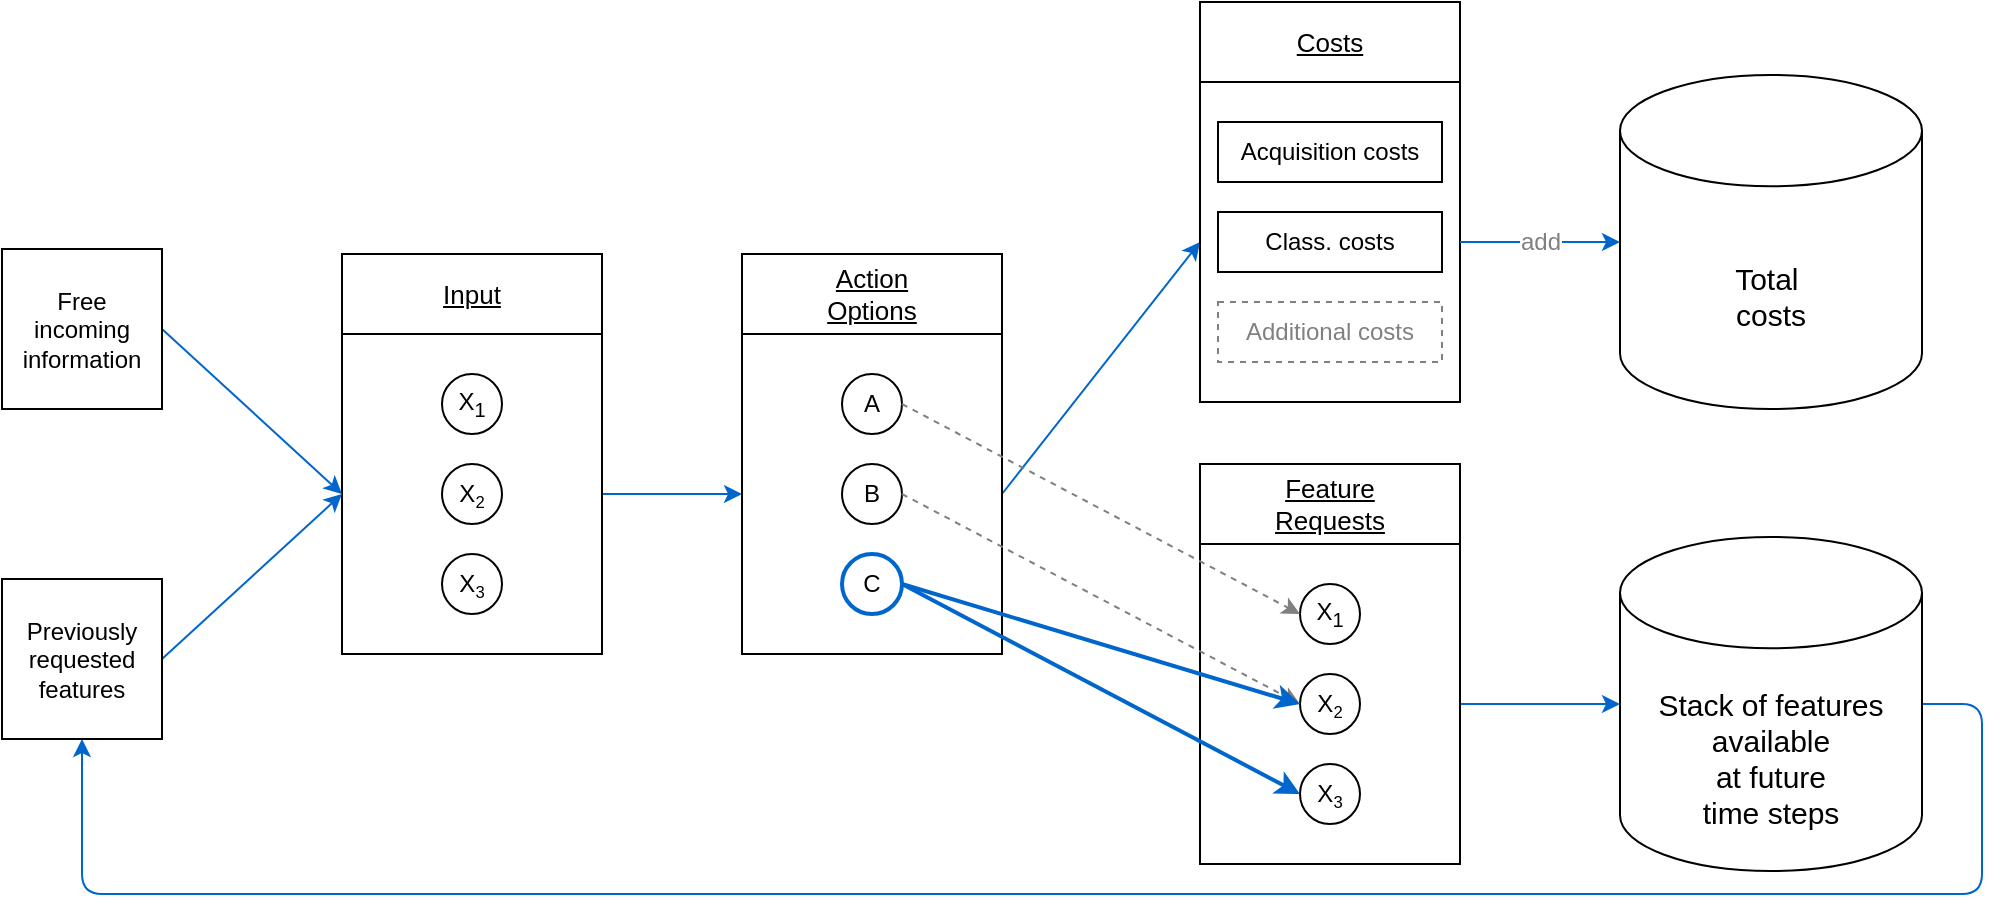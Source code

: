 <mxfile>
    <diagram name="Copy of Page-1" id="kZKNEYTjuFX22oQ4ZyET">
        <mxGraphModel dx="1640" dy="1329" grid="1" gridSize="10" guides="1" tooltips="1" connect="1" arrows="1" fold="1" page="1" pageScale="1" pageWidth="1169" pageHeight="827" math="0" shadow="0">
            <root>
                <mxCell id="bHx7RATUn0veEgDF6JpA-0"/>
                <mxCell id="bHx7RATUn0veEgDF6JpA-1" parent="bHx7RATUn0veEgDF6JpA-0"/>
                <mxCell id="bHx7RATUn0veEgDF6JpA-2" style="edgeStyle=none;html=1;exitX=1;exitY=0.5;exitDx=0;exitDy=0;entryX=0;entryY=0.5;entryDx=0;entryDy=0;fontSize=12;fontColor=#808080;strokeColor=#0066CC;" parent="bHx7RATUn0veEgDF6JpA-1" source="bHx7RATUn0veEgDF6JpA-3" target="bHx7RATUn0veEgDF6JpA-9" edge="1">
                    <mxGeometry relative="1" as="geometry"/>
                </mxCell>
                <mxCell id="bHx7RATUn0veEgDF6JpA-3" value="" style="rounded=0;whiteSpace=wrap;html=1;" parent="bHx7RATUn0veEgDF6JpA-1" vertex="1">
                    <mxGeometry x="210" y="330" width="130" height="160" as="geometry"/>
                </mxCell>
                <mxCell id="bHx7RATUn0veEgDF6JpA-4" value="X&lt;sub&gt;1&lt;/sub&gt;" style="ellipse;whiteSpace=wrap;html=1;aspect=fixed;" parent="bHx7RATUn0veEgDF6JpA-1" vertex="1">
                    <mxGeometry x="260" y="350" width="30" height="30" as="geometry"/>
                </mxCell>
                <mxCell id="bHx7RATUn0veEgDF6JpA-5" value="X&lt;span style=&quot;font-size: 10px;&quot;&gt;&lt;sub&gt;2&lt;/sub&gt;&lt;/span&gt;" style="ellipse;whiteSpace=wrap;html=1;aspect=fixed;" parent="bHx7RATUn0veEgDF6JpA-1" vertex="1">
                    <mxGeometry x="260" y="395" width="30" height="30" as="geometry"/>
                </mxCell>
                <mxCell id="bHx7RATUn0veEgDF6JpA-6" value="X&lt;span style=&quot;font-size: 10px;&quot;&gt;&lt;sub&gt;3&lt;/sub&gt;&lt;/span&gt;" style="ellipse;whiteSpace=wrap;html=1;aspect=fixed;" parent="bHx7RATUn0veEgDF6JpA-1" vertex="1">
                    <mxGeometry x="260" y="440" width="30" height="30" as="geometry"/>
                </mxCell>
                <mxCell id="bHx7RATUn0veEgDF6JpA-7" value="Input" style="rounded=0;whiteSpace=wrap;html=1;strokeColor=default;fontStyle=4;fontSize=13;" parent="bHx7RATUn0veEgDF6JpA-1" vertex="1">
                    <mxGeometry x="210" y="290" width="130" height="40" as="geometry"/>
                </mxCell>
                <mxCell id="bHx7RATUn0veEgDF6JpA-8" style="edgeStyle=none;html=1;exitX=1;exitY=0.5;exitDx=0;exitDy=0;entryX=0;entryY=0.5;entryDx=0;entryDy=0;fontSize=12;fontColor=#000000;strokeColor=#0066CC;" parent="bHx7RATUn0veEgDF6JpA-1" source="bHx7RATUn0veEgDF6JpA-9" target="bHx7RATUn0veEgDF6JpA-17" edge="1">
                    <mxGeometry relative="1" as="geometry"/>
                </mxCell>
                <mxCell id="bHx7RATUn0veEgDF6JpA-9" value="" style="rounded=0;whiteSpace=wrap;html=1;" parent="bHx7RATUn0veEgDF6JpA-1" vertex="1">
                    <mxGeometry x="410" y="330" width="130" height="160" as="geometry"/>
                </mxCell>
                <mxCell id="bHx7RATUn0veEgDF6JpA-10" value="A" style="ellipse;whiteSpace=wrap;html=1;aspect=fixed;" parent="bHx7RATUn0veEgDF6JpA-1" vertex="1">
                    <mxGeometry x="460" y="350" width="30" height="30" as="geometry"/>
                </mxCell>
                <mxCell id="bHx7RATUn0veEgDF6JpA-11" value="B" style="ellipse;whiteSpace=wrap;html=1;aspect=fixed;" parent="bHx7RATUn0veEgDF6JpA-1" vertex="1">
                    <mxGeometry x="460" y="395" width="30" height="30" as="geometry"/>
                </mxCell>
                <mxCell id="bHx7RATUn0veEgDF6JpA-12" value="C" style="ellipse;whiteSpace=wrap;html=1;aspect=fixed;strokeColor=#0066CC;strokeWidth=2;" parent="bHx7RATUn0veEgDF6JpA-1" vertex="1">
                    <mxGeometry x="460" y="440" width="30" height="30" as="geometry"/>
                </mxCell>
                <mxCell id="bHx7RATUn0veEgDF6JpA-13" value="Action&lt;br&gt;Options" style="rounded=0;whiteSpace=wrap;html=1;strokeColor=default;fontStyle=4;fontSize=13;" parent="bHx7RATUn0veEgDF6JpA-1" vertex="1">
                    <mxGeometry x="410" y="290" width="130" height="40" as="geometry"/>
                </mxCell>
                <mxCell id="bHx7RATUn0veEgDF6JpA-14" style="edgeStyle=none;html=1;exitX=1;exitY=0.5;exitDx=0;exitDy=0;entryX=0;entryY=0.5;entryDx=0;entryDy=0;entryPerimeter=0;fontSize=12;fontColor=#808080;strokeColor=#0066CC;" parent="bHx7RATUn0veEgDF6JpA-1" source="bHx7RATUn0veEgDF6JpA-15" target="bHx7RATUn0veEgDF6JpA-23" edge="1">
                    <mxGeometry relative="1" as="geometry"/>
                </mxCell>
                <mxCell id="bHx7RATUn0veEgDF6JpA-15" value="" style="rounded=0;whiteSpace=wrap;html=1;" parent="bHx7RATUn0veEgDF6JpA-1" vertex="1">
                    <mxGeometry x="639" y="435" width="130" height="160" as="geometry"/>
                </mxCell>
                <mxCell id="bHx7RATUn0veEgDF6JpA-16" value="Feature &lt;br&gt;Requests" style="rounded=0;whiteSpace=wrap;html=1;strokeColor=default;fontStyle=4;fontSize=13;" parent="bHx7RATUn0veEgDF6JpA-1" vertex="1">
                    <mxGeometry x="639" y="395" width="130" height="40" as="geometry"/>
                </mxCell>
                <mxCell id="bHx7RATUn0veEgDF6JpA-17" value="" style="rounded=0;whiteSpace=wrap;html=1;" parent="bHx7RATUn0veEgDF6JpA-1" vertex="1">
                    <mxGeometry x="639" y="204" width="130" height="160" as="geometry"/>
                </mxCell>
                <mxCell id="bHx7RATUn0veEgDF6JpA-21" value="Costs" style="rounded=0;whiteSpace=wrap;html=1;strokeColor=default;fontStyle=4;fontSize=13;" parent="bHx7RATUn0veEgDF6JpA-1" vertex="1">
                    <mxGeometry x="639" y="164" width="130" height="40" as="geometry"/>
                </mxCell>
                <mxCell id="bHx7RATUn0veEgDF6JpA-22" style="edgeStyle=none;html=1;exitX=1;exitY=0.5;exitDx=0;exitDy=0;exitPerimeter=0;entryX=0.5;entryY=1;entryDx=0;entryDy=0;fontSize=12;fontColor=#000000;strokeColor=#0066CC;" parent="bHx7RATUn0veEgDF6JpA-1" source="bHx7RATUn0veEgDF6JpA-23" target="bHx7RATUn0veEgDF6JpA-30" edge="1">
                    <mxGeometry relative="1" as="geometry">
                        <Array as="points">
                            <mxPoint x="1030" y="515"/>
                            <mxPoint x="1030" y="610"/>
                            <mxPoint x="80" y="610"/>
                        </Array>
                    </mxGeometry>
                </mxCell>
                <mxCell id="bHx7RATUn0veEgDF6JpA-23" value="&lt;br&gt;&lt;br&gt;&lt;br&gt;Stack of features&lt;br&gt;available&lt;br&gt;at future&lt;br&gt;time steps" style="strokeWidth=1;html=1;shape=mxgraph.flowchart.database;whiteSpace=wrap;fontSize=15;" parent="bHx7RATUn0veEgDF6JpA-1" vertex="1">
                    <mxGeometry x="849" y="431.5" width="151" height="167" as="geometry"/>
                </mxCell>
                <mxCell id="bHx7RATUn0veEgDF6JpA-24" value="&lt;br&gt;&lt;br&gt;&lt;br&gt;Total&amp;nbsp;&lt;br&gt;costs" style="strokeWidth=1;html=1;shape=mxgraph.flowchart.database;whiteSpace=wrap;fontSize=15;" parent="bHx7RATUn0veEgDF6JpA-1" vertex="1">
                    <mxGeometry x="849" y="200.5" width="151" height="167" as="geometry"/>
                </mxCell>
                <mxCell id="bHx7RATUn0veEgDF6JpA-25" value="" style="endArrow=classic;html=1;fontSize=12;fontColor=#808080;entryX=0;entryY=0.5;entryDx=0;entryDy=0;entryPerimeter=0;exitX=1;exitY=0.5;exitDx=0;exitDy=0;strokeColor=#0066CC;" parent="bHx7RATUn0veEgDF6JpA-1" source="bHx7RATUn0veEgDF6JpA-17" target="bHx7RATUn0veEgDF6JpA-24" edge="1">
                    <mxGeometry relative="1" as="geometry">
                        <mxPoint x="530" y="351" as="sourcePoint"/>
                        <mxPoint x="630" y="351" as="targetPoint"/>
                    </mxGeometry>
                </mxCell>
                <mxCell id="bHx7RATUn0veEgDF6JpA-26" value="add" style="edgeLabel;resizable=0;html=1;align=center;verticalAlign=middle;dashed=1;strokeColor=#808080;strokeWidth=1;fontSize=12;fontColor=#808080;" parent="bHx7RATUn0veEgDF6JpA-25" connectable="0" vertex="1">
                    <mxGeometry relative="1" as="geometry"/>
                </mxCell>
                <mxCell id="bHx7RATUn0veEgDF6JpA-27" style="edgeStyle=none;html=1;exitX=1;exitY=0.5;exitDx=0;exitDy=0;fontSize=12;fontColor=#000000;strokeColor=#0066CC;" parent="bHx7RATUn0veEgDF6JpA-1" source="bHx7RATUn0veEgDF6JpA-28" edge="1">
                    <mxGeometry relative="1" as="geometry">
                        <mxPoint x="210" y="410" as="targetPoint"/>
                    </mxGeometry>
                </mxCell>
                <mxCell id="bHx7RATUn0veEgDF6JpA-28" value="Free&lt;br&gt;incoming&lt;br&gt;information" style="whiteSpace=wrap;html=1;aspect=fixed;strokeColor=#000000;strokeWidth=1;fontSize=12;fontColor=#000000;" parent="bHx7RATUn0veEgDF6JpA-1" vertex="1">
                    <mxGeometry x="40" y="287.5" width="80" height="80" as="geometry"/>
                </mxCell>
                <mxCell id="bHx7RATUn0veEgDF6JpA-29" style="edgeStyle=none;html=1;exitX=1;exitY=0.5;exitDx=0;exitDy=0;entryX=0;entryY=0.5;entryDx=0;entryDy=0;fontSize=12;fontColor=#000000;strokeColor=#0066CC;" parent="bHx7RATUn0veEgDF6JpA-1" source="bHx7RATUn0veEgDF6JpA-30" target="bHx7RATUn0veEgDF6JpA-3" edge="1">
                    <mxGeometry relative="1" as="geometry"/>
                </mxCell>
                <mxCell id="bHx7RATUn0veEgDF6JpA-30" value="Previously requested features" style="whiteSpace=wrap;html=1;aspect=fixed;strokeColor=#000000;strokeWidth=1;fontSize=12;fontColor=#000000;" parent="bHx7RATUn0veEgDF6JpA-1" vertex="1">
                    <mxGeometry x="40" y="452.5" width="80" height="80" as="geometry"/>
                </mxCell>
                <mxCell id="bHx7RATUn0veEgDF6JpA-31" value="X&lt;sub&gt;1&lt;/sub&gt;" style="ellipse;whiteSpace=wrap;html=1;aspect=fixed;" parent="bHx7RATUn0veEgDF6JpA-1" vertex="1">
                    <mxGeometry x="689" y="455" width="30" height="30" as="geometry"/>
                </mxCell>
                <mxCell id="bHx7RATUn0veEgDF6JpA-32" value="X&lt;span style=&quot;font-size: 10px;&quot;&gt;&lt;sub&gt;2&lt;/sub&gt;&lt;/span&gt;" style="ellipse;whiteSpace=wrap;html=1;aspect=fixed;" parent="bHx7RATUn0veEgDF6JpA-1" vertex="1">
                    <mxGeometry x="689" y="500" width="30" height="30" as="geometry"/>
                </mxCell>
                <mxCell id="bHx7RATUn0veEgDF6JpA-33" value="X&lt;span style=&quot;font-size: 10px;&quot;&gt;&lt;sub&gt;3&lt;/sub&gt;&lt;/span&gt;" style="ellipse;whiteSpace=wrap;html=1;aspect=fixed;" parent="bHx7RATUn0veEgDF6JpA-1" vertex="1">
                    <mxGeometry x="689" y="545" width="30" height="30" as="geometry"/>
                </mxCell>
                <mxCell id="bHx7RATUn0veEgDF6JpA-34" style="edgeStyle=none;html=1;exitX=1;exitY=0.5;exitDx=0;exitDy=0;entryX=0;entryY=0.5;entryDx=0;entryDy=0;fontSize=12;fontColor=#000000;dashed=1;strokeColor=#808080;" parent="bHx7RATUn0veEgDF6JpA-1" source="bHx7RATUn0veEgDF6JpA-10" target="bHx7RATUn0veEgDF6JpA-31" edge="1">
                    <mxGeometry relative="1" as="geometry"/>
                </mxCell>
                <mxCell id="bHx7RATUn0veEgDF6JpA-35" style="edgeStyle=none;html=1;exitX=1;exitY=0.5;exitDx=0;exitDy=0;entryX=0;entryY=0.5;entryDx=0;entryDy=0;fontSize=12;fontColor=#000000;dashed=1;strokeColor=#808080;" parent="bHx7RATUn0veEgDF6JpA-1" source="bHx7RATUn0veEgDF6JpA-11" target="bHx7RATUn0veEgDF6JpA-32" edge="1">
                    <mxGeometry relative="1" as="geometry"/>
                </mxCell>
                <mxCell id="bHx7RATUn0veEgDF6JpA-36" style="edgeStyle=none;html=1;exitX=1;exitY=0.5;exitDx=0;exitDy=0;entryX=0;entryY=0.5;entryDx=0;entryDy=0;fontSize=12;fontColor=#000000;strokeColor=#0066CC;strokeWidth=2;" parent="bHx7RATUn0veEgDF6JpA-1" source="bHx7RATUn0veEgDF6JpA-12" target="bHx7RATUn0veEgDF6JpA-32" edge="1">
                    <mxGeometry relative="1" as="geometry"/>
                </mxCell>
                <mxCell id="bHx7RATUn0veEgDF6JpA-37" style="edgeStyle=none;html=1;exitX=1;exitY=0.5;exitDx=0;exitDy=0;entryX=0;entryY=0.5;entryDx=0;entryDy=0;fontSize=12;fontColor=#000000;strokeColor=#0066CC;strokeWidth=2;" parent="bHx7RATUn0veEgDF6JpA-1" source="bHx7RATUn0veEgDF6JpA-12" target="bHx7RATUn0veEgDF6JpA-33" edge="1">
                    <mxGeometry relative="1" as="geometry"/>
                </mxCell>
                <mxCell id="iRQprGyLmBIX2AfHh9Rv-1" value="Additional costs" style="rounded=0;whiteSpace=wrap;html=1;strokeColor=#808080;fontSize=12;dashed=1;fontColor=#808080;" vertex="1" parent="bHx7RATUn0veEgDF6JpA-1">
                    <mxGeometry x="648" y="314" width="112" height="30" as="geometry"/>
                </mxCell>
                <mxCell id="Q6kkb5jrmajpt945QPzW-0" value="Class. costs" style="rounded=0;whiteSpace=wrap;html=1;strokeColor=#000000;fontSize=12;fontColor=#000000;gradientColor=none;" vertex="1" parent="bHx7RATUn0veEgDF6JpA-1">
                    <mxGeometry x="648" y="269" width="112" height="30" as="geometry"/>
                </mxCell>
                <mxCell id="DornsuF4fPDJYbxYnmSU-0" value="Acquisition costs" style="rounded=0;whiteSpace=wrap;html=1;strokeColor=default;fontSize=12;" vertex="1" parent="bHx7RATUn0veEgDF6JpA-1">
                    <mxGeometry x="648" y="224" width="112" height="30" as="geometry"/>
                </mxCell>
            </root>
        </mxGraphModel>
    </diagram>
    <diagram id="sSGZBHR1mXRVG8LJEZ3v" name="Page-1">
        <mxGraphModel dx="1289" dy="1044" grid="1" gridSize="10" guides="1" tooltips="1" connect="1" arrows="1" fold="1" page="1" pageScale="1" pageWidth="1169" pageHeight="827" math="0" shadow="0">
            <root>
                <mxCell id="0"/>
                <mxCell id="1" parent="0"/>
                <mxCell id="40" style="edgeStyle=none;html=1;exitX=1;exitY=0.5;exitDx=0;exitDy=0;entryX=0;entryY=0.5;entryDx=0;entryDy=0;fontSize=12;fontColor=#808080;" parent="1" source="2" target="18" edge="1">
                    <mxGeometry relative="1" as="geometry"/>
                </mxCell>
                <mxCell id="2" value="" style="rounded=0;whiteSpace=wrap;html=1;" parent="1" vertex="1">
                    <mxGeometry x="210" y="330" width="130" height="160" as="geometry"/>
                </mxCell>
                <mxCell id="3" value="X&lt;sub&gt;1&lt;/sub&gt;" style="ellipse;whiteSpace=wrap;html=1;aspect=fixed;" parent="1" vertex="1">
                    <mxGeometry x="260" y="350" width="30" height="30" as="geometry"/>
                </mxCell>
                <mxCell id="4" value="X&lt;span style=&quot;font-size: 10px;&quot;&gt;&lt;sub&gt;2&lt;/sub&gt;&lt;/span&gt;" style="ellipse;whiteSpace=wrap;html=1;aspect=fixed;" parent="1" vertex="1">
                    <mxGeometry x="260" y="395" width="30" height="30" as="geometry"/>
                </mxCell>
                <mxCell id="5" value="X&lt;span style=&quot;font-size: 10px;&quot;&gt;&lt;sub&gt;3&lt;/sub&gt;&lt;/span&gt;" style="ellipse;whiteSpace=wrap;html=1;aspect=fixed;" parent="1" vertex="1">
                    <mxGeometry x="260" y="440" width="30" height="30" as="geometry"/>
                </mxCell>
                <mxCell id="6" value="Input" style="rounded=0;whiteSpace=wrap;html=1;strokeColor=default;fontStyle=4;fontSize=13;" parent="1" vertex="1">
                    <mxGeometry x="210" y="290" width="130" height="40" as="geometry"/>
                </mxCell>
                <mxCell id="43" style="edgeStyle=none;html=1;exitX=1;exitY=0.5;exitDx=0;exitDy=0;entryX=0;entryY=0.5;entryDx=0;entryDy=0;fontSize=12;fontColor=#000000;" parent="1" source="18" target="28" edge="1">
                    <mxGeometry relative="1" as="geometry"/>
                </mxCell>
                <mxCell id="18" value="" style="rounded=0;whiteSpace=wrap;html=1;" parent="1" vertex="1">
                    <mxGeometry x="410" y="330" width="130" height="160" as="geometry"/>
                </mxCell>
                <mxCell id="19" value="A" style="ellipse;whiteSpace=wrap;html=1;aspect=fixed;" parent="1" vertex="1">
                    <mxGeometry x="460" y="350" width="30" height="30" as="geometry"/>
                </mxCell>
                <mxCell id="20" value="B" style="ellipse;whiteSpace=wrap;html=1;aspect=fixed;" parent="1" vertex="1">
                    <mxGeometry x="460" y="395" width="30" height="30" as="geometry"/>
                </mxCell>
                <mxCell id="21" value="C" style="ellipse;whiteSpace=wrap;html=1;aspect=fixed;" parent="1" vertex="1">
                    <mxGeometry x="460" y="440" width="30" height="30" as="geometry"/>
                </mxCell>
                <mxCell id="22" value="Action&lt;br&gt;Options" style="rounded=0;whiteSpace=wrap;html=1;strokeColor=default;fontStyle=4;fontSize=13;" parent="1" vertex="1">
                    <mxGeometry x="410" y="290" width="130" height="40" as="geometry"/>
                </mxCell>
                <mxCell id="39" style="edgeStyle=none;html=1;exitX=1;exitY=0.5;exitDx=0;exitDy=0;entryX=0;entryY=0.5;entryDx=0;entryDy=0;entryPerimeter=0;fontSize=12;fontColor=#808080;" parent="1" source="23" target="35" edge="1">
                    <mxGeometry relative="1" as="geometry"/>
                </mxCell>
                <mxCell id="23" value="" style="rounded=0;whiteSpace=wrap;html=1;" parent="1" vertex="1">
                    <mxGeometry x="639" y="435" width="130" height="160" as="geometry"/>
                </mxCell>
                <mxCell id="27" value="Feature &lt;br&gt;Requests" style="rounded=0;whiteSpace=wrap;html=1;strokeColor=default;fontStyle=4;fontSize=13;" parent="1" vertex="1">
                    <mxGeometry x="639" y="395" width="130" height="40" as="geometry"/>
                </mxCell>
                <mxCell id="28" value="" style="rounded=0;whiteSpace=wrap;html=1;" parent="1" vertex="1">
                    <mxGeometry x="639" y="204" width="130" height="160" as="geometry"/>
                </mxCell>
                <mxCell id="29" value="Acquisition costs" style="rounded=0;whiteSpace=wrap;html=1;strokeColor=default;fontSize=12;" parent="1" vertex="1">
                    <mxGeometry x="648" y="224" width="112" height="30" as="geometry"/>
                </mxCell>
                <mxCell id="30" value="Class. costs" style="rounded=0;whiteSpace=wrap;html=1;strokeColor=#000000;fontSize=12;fontColor=#000000;gradientColor=none;" parent="1" vertex="1">
                    <mxGeometry x="648" y="269" width="112" height="30" as="geometry"/>
                </mxCell>
                <mxCell id="31" value="Additional costs" style="rounded=0;whiteSpace=wrap;html=1;strokeColor=#808080;fontSize=12;dashed=1;fontColor=#808080;" parent="1" vertex="1">
                    <mxGeometry x="648" y="314" width="112" height="30" as="geometry"/>
                </mxCell>
                <mxCell id="32" value="Costs" style="rounded=0;whiteSpace=wrap;html=1;strokeColor=default;fontStyle=4;fontSize=13;" parent="1" vertex="1">
                    <mxGeometry x="639" y="164" width="130" height="40" as="geometry"/>
                </mxCell>
                <mxCell id="44" style="edgeStyle=none;html=1;exitX=1;exitY=0.5;exitDx=0;exitDy=0;exitPerimeter=0;entryX=0.5;entryY=1;entryDx=0;entryDy=0;fontSize=12;fontColor=#000000;" parent="1" source="35" target="42" edge="1">
                    <mxGeometry relative="1" as="geometry">
                        <Array as="points">
                            <mxPoint x="1050" y="515"/>
                            <mxPoint x="1050" y="680"/>
                            <mxPoint x="80" y="680"/>
                        </Array>
                    </mxGeometry>
                </mxCell>
                <mxCell id="35" value="&lt;br&gt;&lt;br&gt;&lt;br&gt;Stack of features&lt;br&gt;made available&lt;br&gt;at future&lt;br&gt;time steps" style="strokeWidth=1;html=1;shape=mxgraph.flowchart.database;whiteSpace=wrap;fontSize=15;" parent="1" vertex="1">
                    <mxGeometry x="849" y="431.5" width="151" height="167" as="geometry"/>
                </mxCell>
                <mxCell id="36" value="&lt;br&gt;&lt;br&gt;&lt;br&gt;Total&amp;nbsp;&lt;br&gt;costs" style="strokeWidth=1;html=1;shape=mxgraph.flowchart.database;whiteSpace=wrap;fontSize=15;" parent="1" vertex="1">
                    <mxGeometry x="849" y="200.5" width="151" height="167" as="geometry"/>
                </mxCell>
                <mxCell id="37" value="" style="endArrow=classic;html=1;fontSize=12;fontColor=#808080;entryX=0;entryY=0.5;entryDx=0;entryDy=0;entryPerimeter=0;exitX=1;exitY=0.5;exitDx=0;exitDy=0;" parent="1" source="28" target="36" edge="1">
                    <mxGeometry relative="1" as="geometry">
                        <mxPoint x="530" y="351" as="sourcePoint"/>
                        <mxPoint x="630" y="351" as="targetPoint"/>
                    </mxGeometry>
                </mxCell>
                <mxCell id="38" value="add" style="edgeLabel;resizable=0;html=1;align=center;verticalAlign=middle;dashed=1;strokeColor=#808080;strokeWidth=1;fontSize=12;fontColor=#808080;" parent="37" connectable="0" vertex="1">
                    <mxGeometry relative="1" as="geometry"/>
                </mxCell>
                <mxCell id="46" style="edgeStyle=none;html=1;exitX=1;exitY=0.5;exitDx=0;exitDy=0;fontSize=12;fontColor=#000000;" parent="1" source="41" edge="1">
                    <mxGeometry relative="1" as="geometry">
                        <mxPoint x="210" y="410" as="targetPoint"/>
                    </mxGeometry>
                </mxCell>
                <mxCell id="41" value="Free&lt;br&gt;incoming&lt;br&gt;information" style="whiteSpace=wrap;html=1;aspect=fixed;strokeColor=#000000;strokeWidth=1;fontSize=12;fontColor=#000000;" parent="1" vertex="1">
                    <mxGeometry x="40" y="287.5" width="80" height="80" as="geometry"/>
                </mxCell>
                <mxCell id="45" style="edgeStyle=none;html=1;exitX=1;exitY=0.5;exitDx=0;exitDy=0;entryX=0;entryY=0.5;entryDx=0;entryDy=0;fontSize=12;fontColor=#000000;" parent="1" source="42" target="2" edge="1">
                    <mxGeometry relative="1" as="geometry"/>
                </mxCell>
                <mxCell id="42" value="Previously requested features" style="whiteSpace=wrap;html=1;aspect=fixed;strokeColor=#000000;strokeWidth=1;fontSize=12;fontColor=#000000;" parent="1" vertex="1">
                    <mxGeometry x="40" y="452.5" width="80" height="80" as="geometry"/>
                </mxCell>
                <mxCell id="24" value="X&lt;sub&gt;1&lt;/sub&gt;" style="ellipse;whiteSpace=wrap;html=1;aspect=fixed;" parent="1" vertex="1">
                    <mxGeometry x="689" y="455" width="30" height="30" as="geometry"/>
                </mxCell>
                <mxCell id="25" value="X&lt;span style=&quot;font-size: 10px;&quot;&gt;&lt;sub&gt;2&lt;/sub&gt;&lt;/span&gt;" style="ellipse;whiteSpace=wrap;html=1;aspect=fixed;" parent="1" vertex="1">
                    <mxGeometry x="689" y="500" width="30" height="30" as="geometry"/>
                </mxCell>
                <mxCell id="26" value="X&lt;span style=&quot;font-size: 10px;&quot;&gt;&lt;sub&gt;3&lt;/sub&gt;&lt;/span&gt;" style="ellipse;whiteSpace=wrap;html=1;aspect=fixed;" parent="1" vertex="1">
                    <mxGeometry x="689" y="545" width="30" height="30" as="geometry"/>
                </mxCell>
                <mxCell id="47" style="edgeStyle=none;html=1;exitX=1;exitY=0.5;exitDx=0;exitDy=0;entryX=0;entryY=0.5;entryDx=0;entryDy=0;fontSize=12;fontColor=#000000;dashed=1;strokeColor=#808080;" parent="1" source="19" target="24" edge="1">
                    <mxGeometry relative="1" as="geometry"/>
                </mxCell>
                <mxCell id="48" style="edgeStyle=none;html=1;exitX=1;exitY=0.5;exitDx=0;exitDy=0;entryX=0;entryY=0.5;entryDx=0;entryDy=0;fontSize=12;fontColor=#000000;dashed=1;strokeColor=#808080;" parent="1" source="20" target="25" edge="1">
                    <mxGeometry relative="1" as="geometry"/>
                </mxCell>
                <mxCell id="49" style="edgeStyle=none;html=1;exitX=1;exitY=0.5;exitDx=0;exitDy=0;entryX=0;entryY=0.5;entryDx=0;entryDy=0;fontSize=12;fontColor=#000000;strokeColor=#0066CC;strokeWidth=2;" parent="1" source="21" target="25" edge="1">
                    <mxGeometry relative="1" as="geometry"/>
                </mxCell>
                <mxCell id="50" style="edgeStyle=none;html=1;exitX=1;exitY=0.5;exitDx=0;exitDy=0;entryX=0;entryY=0.5;entryDx=0;entryDy=0;fontSize=12;fontColor=#000000;strokeColor=#0066CC;strokeWidth=2;" parent="1" source="21" target="26" edge="1">
                    <mxGeometry relative="1" as="geometry"/>
                </mxCell>
                <mxCell id="52" value="C" style="ellipse;whiteSpace=wrap;html=1;aspect=fixed;fillColor=none;strokeColor=#0066CC;strokeWidth=2;" parent="1" vertex="1">
                    <mxGeometry x="456" y="436" width="38" height="38" as="geometry"/>
                </mxCell>
            </root>
        </mxGraphModel>
    </diagram>
</mxfile>